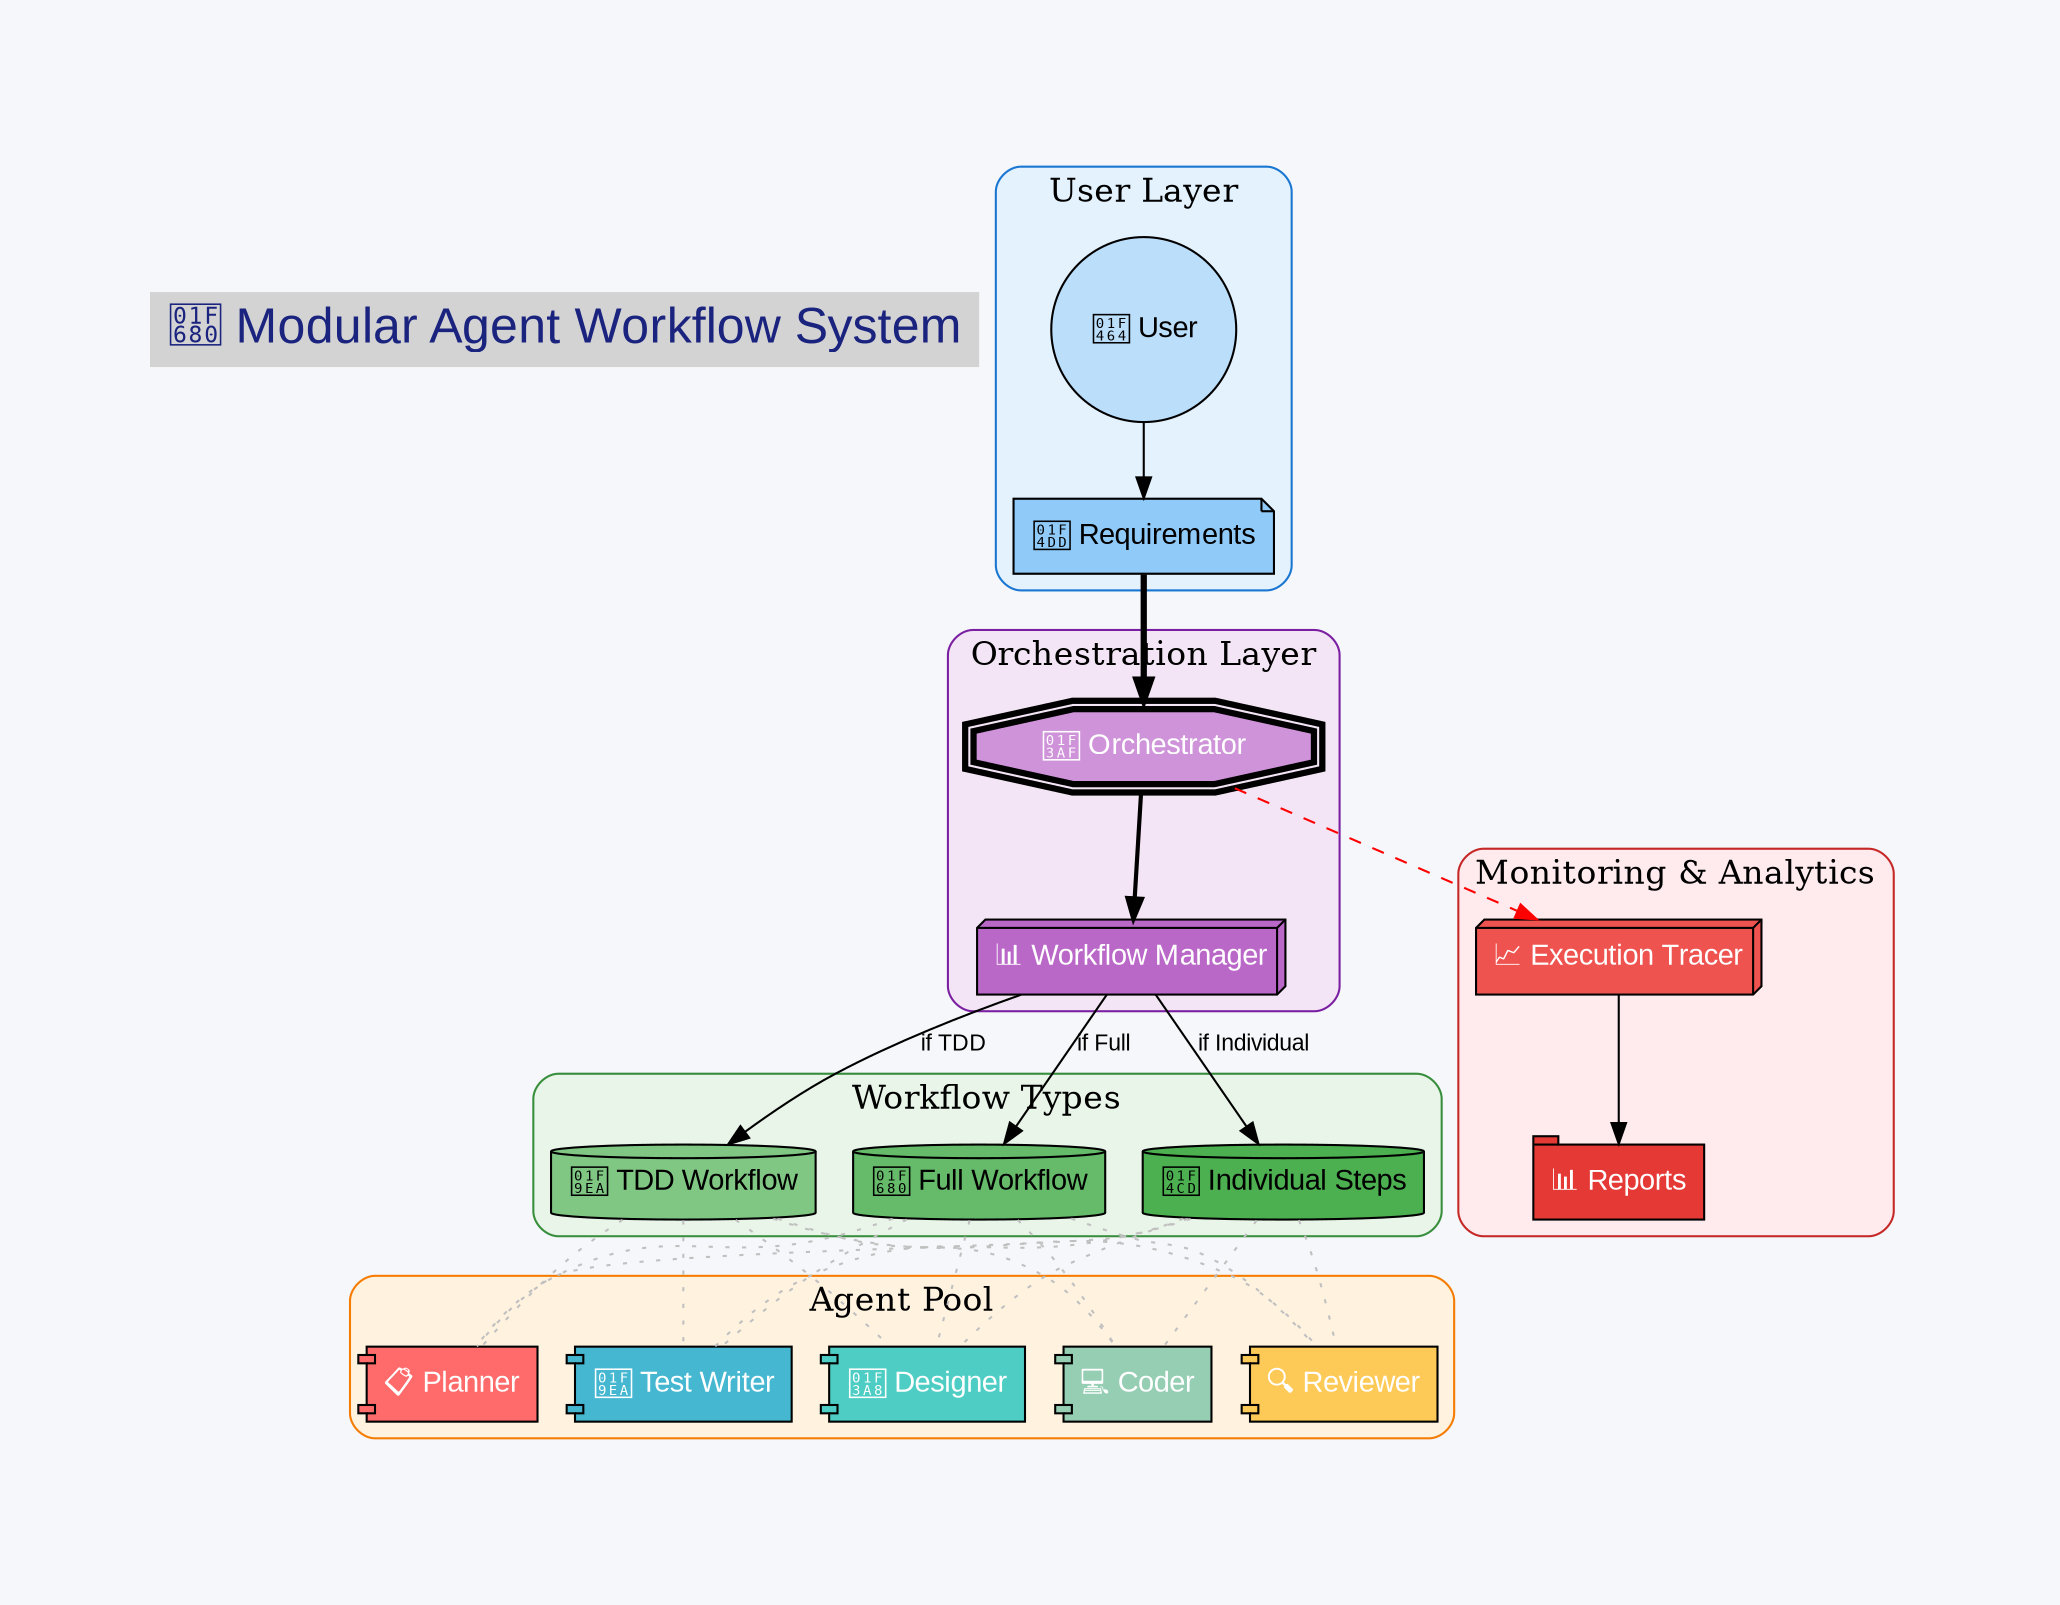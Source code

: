 // Workflow System Overview
digraph {
	bgcolor="#F5F7FA" pad=1 rankdir=TB size="18,24"
	node [fontname=Arial fontsize=14 style=filled]
	edge [fontname=Arial fontsize=11]
	title [label="🚀 Modular Agent Workflow System" fontcolor="#1A237E" fontsize=24 shape=plaintext]
	subgraph cluster_input {
		color="#1976D2" fillcolor="#E3F2FD" fontsize=16 label="User Layer" style="filled,rounded"
		user [label="👤 User" fillcolor="#BBDEFB" shape=circle]
		requirements [label="📝 Requirements" fillcolor="#90CAF9" shape=note]
		user -> requirements
	}
	subgraph cluster_orchestration {
		color="#7B1FA2" fillcolor="#F3E5F5" fontsize=16 label="Orchestration Layer" style="filled,rounded"
		orchestrator [label="🎯 Orchestrator" fillcolor="#CE93D8" fontcolor=white penwidth=3 shape=doubleoctagon]
		workflow_manager [label="📊 Workflow Manager" fillcolor="#BA68C8" fontcolor=white shape=box3d]
		orchestrator -> workflow_manager [style=bold]
	}
	subgraph cluster_workflows {
		color="#388E3C" fillcolor="#E8F5E8" fontsize=16 label="Workflow Types" style="filled,rounded"
		tdd [label="🧪 TDD Workflow" fillcolor="#81C784" shape=cylinder]
		full [label="🚀 Full Workflow" fillcolor="#66BB6A" shape=cylinder]
		individual [label="📍 Individual Steps" fillcolor="#4CAF50" shape=cylinder]
	}
	subgraph cluster_agents {
		color="#F57C00" fillcolor="#FFF3E0" fontsize=16 label="Agent Pool" style="filled,rounded"
		planner [label="📋 Planner" fillcolor="#FF6B6B" fontcolor=white shape=component]
		designer [label="🎨 Designer" fillcolor="#4ECDC4" fontcolor=white shape=component]
		test_writer [label="🧪 Test Writer" fillcolor="#45B7D1" fontcolor=white shape=component]
		coder [label="💻 Coder" fillcolor="#96CEB4" fontcolor=white shape=component]
		reviewer [label="🔍 Reviewer" fillcolor="#FECA57" fontcolor=white shape=component]
	}
	subgraph cluster_monitoring {
		color="#C62828" fillcolor="#FFEBEE" fontsize=16 label="Monitoring & Analytics" style="filled,rounded"
		tracer [label="📈 Execution Tracer" fillcolor="#EF5350" fontcolor=white shape=box3d]
		reports [label="📊 Reports" fillcolor="#E53935" fontcolor=white shape=tab]
		tracer -> reports
	}
	requirements -> orchestrator [penwidth=3 style=bold]
	workflow_manager -> tdd [label="if TDD"]
	workflow_manager -> full [label="if Full"]
	workflow_manager -> individual [label="if Individual"]
	tdd -> planner [arrowhead=none color=gray style=dotted]
	tdd -> designer [arrowhead=none color=gray style=dotted]
	tdd -> test_writer [arrowhead=none color=gray style=dotted]
	tdd -> coder [arrowhead=none color=gray style=dotted]
	tdd -> reviewer [arrowhead=none color=gray style=dotted]
	full -> planner [arrowhead=none color=gray style=dotted]
	full -> designer [arrowhead=none color=gray style=dotted]
	full -> test_writer [arrowhead=none color=gray style=dotted]
	full -> coder [arrowhead=none color=gray style=dotted]
	full -> reviewer [arrowhead=none color=gray style=dotted]
	individual -> planner [arrowhead=none color=gray style=dotted]
	individual -> designer [arrowhead=none color=gray style=dotted]
	individual -> test_writer [arrowhead=none color=gray style=dotted]
	individual -> coder [arrowhead=none color=gray style=dotted]
	individual -> reviewer [arrowhead=none color=gray style=dotted]
	orchestrator -> tracer [color=red style=dashed]
}
